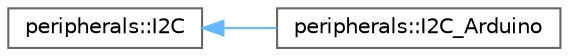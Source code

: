 digraph "Graphical Class Hierarchy"
{
 // LATEX_PDF_SIZE
  bgcolor="transparent";
  edge [fontname=Helvetica,fontsize=10,labelfontname=Helvetica,labelfontsize=10];
  node [fontname=Helvetica,fontsize=10,shape=box,height=0.2,width=0.4];
  rankdir="LR";
  Node0 [id="Node000000",label="peripherals::I2C",height=0.2,width=0.4,color="grey40", fillcolor="white", style="filled",URL="$classperipherals_1_1_i2_c.html",tooltip=" "];
  Node0 -> Node1 [id="edge551_Node000000_Node000001",dir="back",color="steelblue1",style="solid",tooltip=" "];
  Node1 [id="Node000001",label="peripherals::I2C_Arduino",height=0.2,width=0.4,color="grey40", fillcolor="white", style="filled",URL="$classperipherals_1_1_i2_c___arduino.html",tooltip=" "];
}
